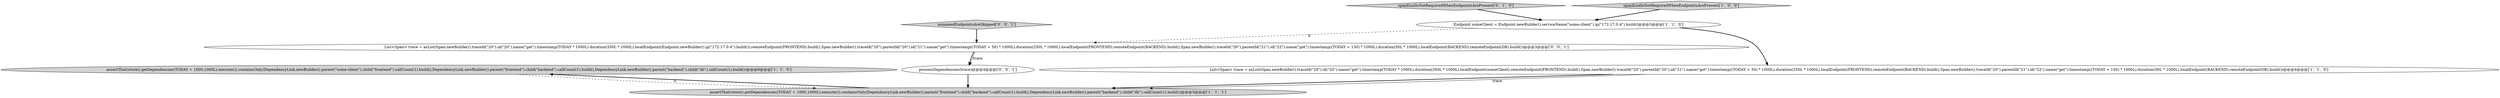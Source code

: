 digraph {
3 [style = filled, label = "assertThat(store().getDependencies(TODAY + 1000,1000L).execute()).containsOnly(DependencyLink.newBuilder().parent(\"some-client\").child(\"frontend\").callCount(1).build(),DependencyLink.newBuilder().parent(\"frontend\").child(\"backend\").callCount(1).build(),DependencyLink.newBuilder().parent(\"backend\").child(\"db\").callCount(1).build())@@@6@@@['1', '1', '0']", fillcolor = lightgray, shape = ellipse image = "AAA0AAABBB1BBB"];
7 [style = filled, label = "processDependencies(trace)@@@4@@@['0', '0', '1']", fillcolor = white, shape = ellipse image = "AAA0AAABBB3BBB"];
0 [style = filled, label = "List<Span> trace = asList(Span.newBuilder().traceId(\"20\").id(\"20\").name(\"get\").timestamp(TODAY * 1000L).duration(350L * 1000L).localEndpoint(someClient).remoteEndpoint(FRONTEND).build(),Span.newBuilder().traceId(\"20\").parentId(\"20\").id(\"21\").name(\"get\").timestamp((TODAY + 50) * 1000L).duration(250L * 1000L).localEndpoint(FRONTEND).remoteEndpoint(BACKEND).build(),Span.newBuilder().traceId(\"20\").parentId(\"21\").id(\"22\").name(\"get\").timestamp((TODAY + 150) * 1000L).duration(50L * 1000L).localEndpoint(BACKEND).remoteEndpoint(DB).build())@@@4@@@['1', '1', '0']", fillcolor = white, shape = ellipse image = "AAA0AAABBB1BBB"];
6 [style = filled, label = "List<Span> trace = asList(Span.newBuilder().traceId(\"20\").id(\"20\").name(\"get\").timestamp(TODAY * 1000L).duration(350L * 1000L).localEndpoint(Endpoint.newBuilder().ip(\"172.17.0.4\").build()).remoteEndpoint(FRONTEND).build(),Span.newBuilder().traceId(\"20\").parentId(\"20\").id(\"21\").name(\"get\").timestamp((TODAY + 50) * 1000L).duration(250L * 1000L).localEndpoint(FRONTEND).remoteEndpoint(BACKEND).build(),Span.newBuilder().traceId(\"20\").parentId(\"21\").id(\"22\").name(\"get\").timestamp((TODAY + 150) * 1000L).duration(50L * 1000L).localEndpoint(BACKEND).remoteEndpoint(DB).build())@@@3@@@['0', '0', '1']", fillcolor = white, shape = ellipse image = "AAA0AAABBB3BBB"];
5 [style = filled, label = "spanKindIsNotRequiredWhenEndpointsArePresent['0', '1', '0']", fillcolor = lightgray, shape = diamond image = "AAA0AAABBB2BBB"];
2 [style = filled, label = "spanKindIsNotRequiredWhenEndpointsArePresent['1', '0', '0']", fillcolor = lightgray, shape = diamond image = "AAA0AAABBB1BBB"];
4 [style = filled, label = "assertThat(store().getDependencies(TODAY + 1000,1000L).execute()).containsOnly(DependencyLink.newBuilder().parent(\"frontend\").child(\"backend\").callCount(1).build(),DependencyLink.newBuilder().parent(\"backend\").child(\"db\").callCount(1).build())@@@5@@@['1', '1', '1']", fillcolor = lightgray, shape = ellipse image = "AAA0AAABBB1BBB"];
8 [style = filled, label = "unnamedEndpointsAreSkipped['0', '0', '1']", fillcolor = lightgray, shape = diamond image = "AAA0AAABBB3BBB"];
1 [style = filled, label = "Endpoint someClient = Endpoint.newBuilder().serviceName(\"some-client\").ip(\"172.17.0.4\").build()@@@3@@@['1', '1', '0']", fillcolor = white, shape = ellipse image = "AAA0AAABBB1BBB"];
4->3 [style = bold, label=""];
5->1 [style = bold, label=""];
8->6 [style = bold, label=""];
1->0 [style = bold, label=""];
7->4 [style = bold, label=""];
6->7 [style = bold, label=""];
6->7 [style = solid, label="trace"];
0->4 [style = bold, label=""];
0->4 [style = solid, label="trace"];
1->6 [style = dashed, label="0"];
3->4 [style = dashed, label="0"];
2->1 [style = bold, label=""];
}
